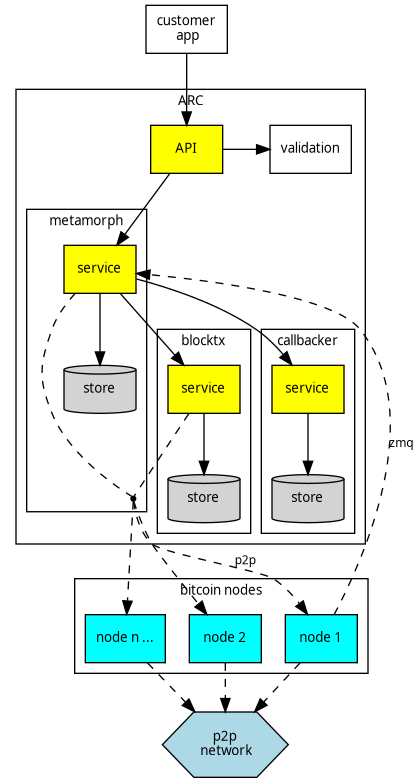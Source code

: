 @startuml
digraph arc {
  rankdir=TB;
  graph [fontsize=10 fontname="Verdana"];
  node [shape=record fontsize=10 fontname="Verdana"];
  edge [fontsize=9 fontname="Verdana"];

  customer_app [shape=rectangle, label="customer\n app"]
  customer_app -> api

  subgraph cluster_arc {
		label = "ARC";
		color=black;

    api [shape=rectangle, label="API", style=filled, fillcolor=yellow]
    validation [shape=rectangle, label="validation"]
    empty [width=0 height=0 label="" margin="0.5,0" color="white"]  // to adjust nodes to the left

    api -> {validation mtm }

    { rank=same; api; validation; empty; }

    mtm -> {btx [style="dashed", dir="both"] cb}

    subgraph cluster_mtm {
      label = "metamorph";
      mtm [shape=rectangle, label="service", style=filled, fillcolor=yellow]
      metamorph_store [shape=cylinder, label="store", style=filled]
      mtm -> metamorph_store
      mtm -> node_connection [style="dashed", arrowhead=none]
    }

    subgraph cluster_blocktx {
      label = "blocktx";
      blocktx_store [shape=cylinder, label="store", style=filled]
      btx [shape=rectangle, label="service", style=filled, fillcolor=yellow]
      btx -> blocktx_store
      btx -> node_connection [style="dashed", arrowhead=none]
    }

    subgraph cluster_callbacker {
      label = "callbacker";
      callbacker_store [shape=cylinder, label="store", style=filled]
      cb [shape=rectangle, label="service", style=filled, fillcolor=yellow]
      cb -> callbacker_store
    }
	}

  subgraph cluster_nodes {
    newrank=true;
    node_connection [ shape=point ];
    label = "bitcoin nodes"

    node_connection -> b_node_1 [style="dashed", label="p2p"]
    node_connection -> b_node_n [style="dashed"]
    node_connection -> b_node_2 [style="dashed"]

    b_node_1 -> mtm [style="dashed", label="zmq"]
    b_node_1 [shape=rectangle, label="node 1", style=filled, fillcolor=cyan]
    b_node_2 [shape=rectangle, label="node 2", style=filled, fillcolor=cyan]
    b_node_n [shape=rectangle, label="node n ...", style=filled, fillcolor=cyan]
  }

  b_node_1 -> p2p_network [style="dashed"]
  b_node_2 -> p2p_network [style="dashed"]
  b_node_n -> p2p_network [style="dashed"]

  p2p_network [shape=hexagon, label="p2p\n network", style=filled, fillcolor=lightblue]
}
@enduml

